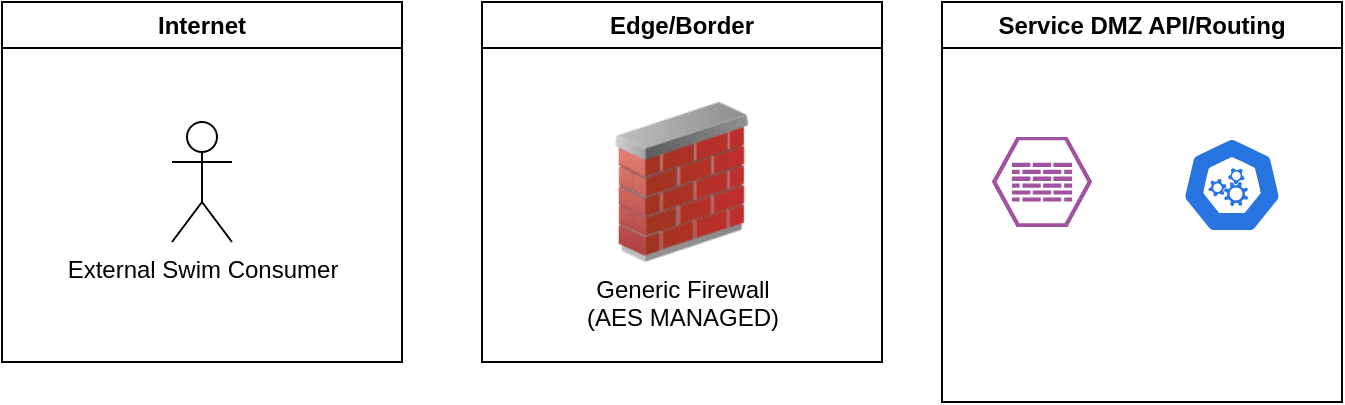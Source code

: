 <mxfile version="24.5.5" type="github">
  <diagram id="Ht1M8jgEwFfnCIfOTk4-" name="Page-1">
    <mxGraphModel dx="2954" dy="1106" grid="1" gridSize="10" guides="1" tooltips="1" connect="1" arrows="1" fold="1" page="1" pageScale="1" pageWidth="1169" pageHeight="827" math="0" shadow="0">
      <root>
        <mxCell id="0" />
        <mxCell id="1" parent="0" />
        <mxCell id="ILkE8eVvmrEfE4GmrH8G-13" value="Internet" style="swimlane;whiteSpace=wrap;html=1;" vertex="1" parent="1">
          <mxGeometry x="40" y="20" width="200" height="180" as="geometry" />
        </mxCell>
        <mxCell id="ILkE8eVvmrEfE4GmrH8G-1" value="External Swim Consumer" style="shape=umlActor;verticalLabelPosition=bottom;verticalAlign=top;html=1;outlineConnect=0;" vertex="1" parent="ILkE8eVvmrEfE4GmrH8G-13">
          <mxGeometry x="85" y="60" width="30" height="60" as="geometry" />
        </mxCell>
        <mxCell id="ILkE8eVvmrEfE4GmrH8G-15" value="Edge/Border" style="swimlane;whiteSpace=wrap;html=1;" vertex="1" parent="1">
          <mxGeometry x="280" y="20" width="200" height="180" as="geometry" />
        </mxCell>
        <mxCell id="ILkE8eVvmrEfE4GmrH8G-11" value="Generic Firewall&lt;br&gt;(AES MANAGED)" style="image;html=1;image=img/lib/clip_art/networking/Firewall_02_128x128.png" vertex="1" parent="ILkE8eVvmrEfE4GmrH8G-15">
          <mxGeometry x="60" y="50" width="80" height="80" as="geometry" />
        </mxCell>
        <mxCell id="ILkE8eVvmrEfE4GmrH8G-17" value="Service DMZ API/Routing" style="swimlane;whiteSpace=wrap;html=1;" vertex="1" parent="1">
          <mxGeometry x="510" y="20" width="200" height="200" as="geometry" />
        </mxCell>
        <mxCell id="ILkE8eVvmrEfE4GmrH8G-9" value="" style="verticalLabelPosition=bottom;sketch=0;html=1;fillColor=#A153A0;strokeColor=#ffffff;verticalAlign=top;align=center;points=[[0,0.5,0],[0.125,0.25,0],[0.25,0,0],[0.5,0,0],[0.75,0,0],[0.875,0.25,0],[1,0.5,0],[0.875,0.75,0],[0.75,1,0],[0.5,1,0],[0.125,0.75,0]];pointerEvents=1;shape=mxgraph.cisco_safe.compositeIcon;bgIcon=mxgraph.cisco_safe.design.blank_device;resIcon=mxgraph.cisco_safe.design.firewall_2;" vertex="1" parent="ILkE8eVvmrEfE4GmrH8G-17">
          <mxGeometry x="25" y="67.5" width="50" height="45" as="geometry" />
        </mxCell>
        <mxCell id="ILkE8eVvmrEfE4GmrH8G-10" value="" style="aspect=fixed;sketch=0;html=1;dashed=0;whitespace=wrap;verticalLabelPosition=bottom;verticalAlign=top;fillColor=#2875E2;strokeColor=#ffffff;points=[[0.005,0.63,0],[0.1,0.2,0],[0.9,0.2,0],[0.5,0,0],[0.995,0.63,0],[0.72,0.99,0],[0.5,1,0],[0.28,0.99,0]];shape=mxgraph.kubernetes.icon2;prIcon=api" vertex="1" parent="ILkE8eVvmrEfE4GmrH8G-17">
          <mxGeometry x="120" y="67.5" width="50" height="48" as="geometry" />
        </mxCell>
      </root>
    </mxGraphModel>
  </diagram>
</mxfile>

